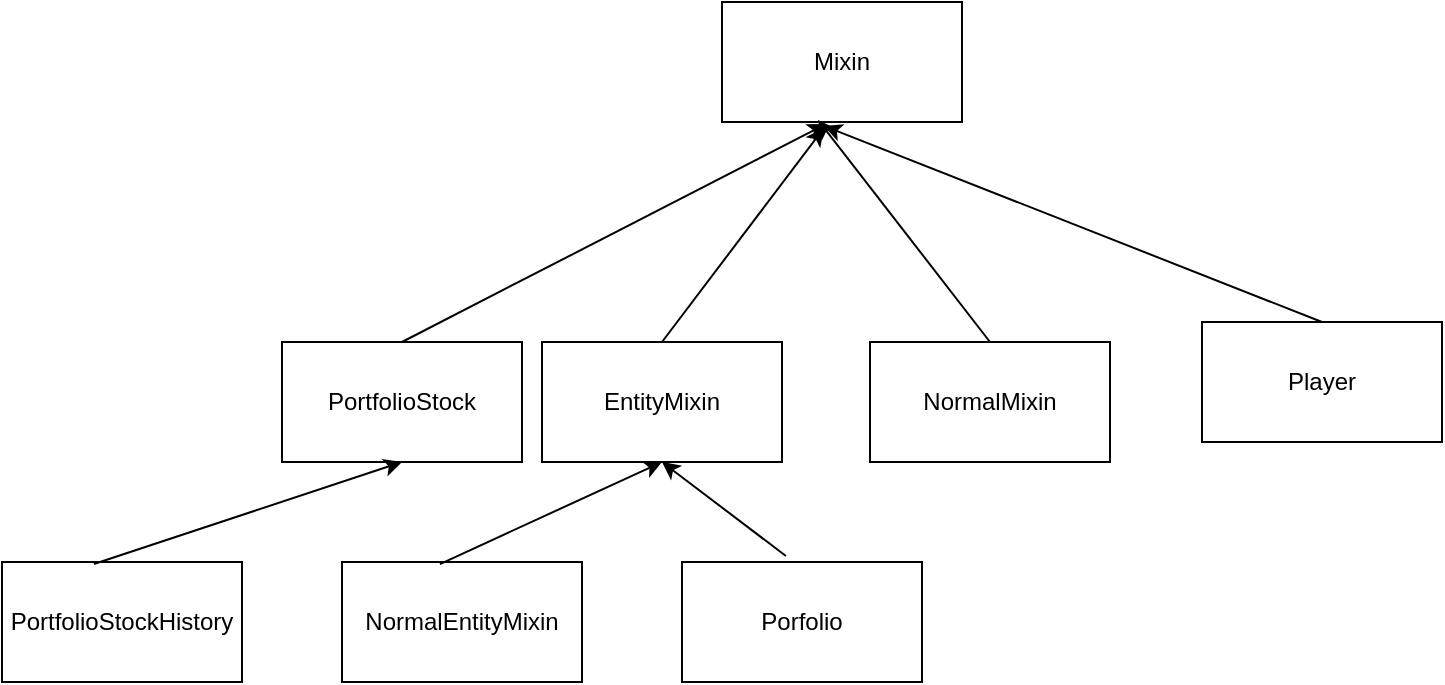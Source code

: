 <mxfile version="14.4.3" type="github">
  <diagram id="KzNmRiwHdIchwUXd6RwU" name="Page-1">
    <mxGraphModel dx="1102" dy="614" grid="1" gridSize="10" guides="1" tooltips="1" connect="1" arrows="1" fold="1" page="1" pageScale="1" pageWidth="827" pageHeight="1169" math="0" shadow="0">
      <root>
        <mxCell id="0" />
        <mxCell id="1" parent="0" />
        <mxCell id="p4EtuSkIxIJoAtjcQ_KK-1" value="Mixin" style="rounded=0;whiteSpace=wrap;html=1;" vertex="1" parent="1">
          <mxGeometry x="420" y="200" width="120" height="60" as="geometry" />
        </mxCell>
        <mxCell id="p4EtuSkIxIJoAtjcQ_KK-3" value="" style="endArrow=classic;html=1;entryX=0.433;entryY=1.017;entryDx=0;entryDy=0;entryPerimeter=0;exitX=0.5;exitY=0;exitDx=0;exitDy=0;" edge="1" parent="1" source="p4EtuSkIxIJoAtjcQ_KK-9" target="p4EtuSkIxIJoAtjcQ_KK-1">
          <mxGeometry width="50" height="50" relative="1" as="geometry">
            <mxPoint x="260" y="370" as="sourcePoint" />
            <mxPoint x="310" y="320" as="targetPoint" />
          </mxGeometry>
        </mxCell>
        <mxCell id="p4EtuSkIxIJoAtjcQ_KK-4" value="NormalMixin" style="rounded=0;whiteSpace=wrap;html=1;" vertex="1" parent="1">
          <mxGeometry x="494" y="370" width="120" height="60" as="geometry" />
        </mxCell>
        <mxCell id="p4EtuSkIxIJoAtjcQ_KK-5" value="Player" style="rounded=0;whiteSpace=wrap;html=1;" vertex="1" parent="1">
          <mxGeometry x="660" y="360" width="120" height="60" as="geometry" />
        </mxCell>
        <mxCell id="p4EtuSkIxIJoAtjcQ_KK-6" value="EntityMixin" style="rounded=0;whiteSpace=wrap;html=1;" vertex="1" parent="1">
          <mxGeometry x="330" y="370" width="120" height="60" as="geometry" />
        </mxCell>
        <mxCell id="p4EtuSkIxIJoAtjcQ_KK-7" value="NormalEntityMixin" style="rounded=0;whiteSpace=wrap;html=1;" vertex="1" parent="1">
          <mxGeometry x="230" y="480" width="120" height="60" as="geometry" />
        </mxCell>
        <mxCell id="p4EtuSkIxIJoAtjcQ_KK-8" value="Porfolio" style="rounded=0;whiteSpace=wrap;html=1;" vertex="1" parent="1">
          <mxGeometry x="400" y="480" width="120" height="60" as="geometry" />
        </mxCell>
        <mxCell id="p4EtuSkIxIJoAtjcQ_KK-9" value="PortfolioStock" style="rounded=0;whiteSpace=wrap;html=1;" vertex="1" parent="1">
          <mxGeometry x="200" y="370" width="120" height="60" as="geometry" />
        </mxCell>
        <mxCell id="p4EtuSkIxIJoAtjcQ_KK-10" value="" style="endArrow=classic;html=1;entryX=0.425;entryY=1.05;entryDx=0;entryDy=0;entryPerimeter=0;exitX=0.5;exitY=0;exitDx=0;exitDy=0;" edge="1" parent="1" source="p4EtuSkIxIJoAtjcQ_KK-6" target="p4EtuSkIxIJoAtjcQ_KK-1">
          <mxGeometry width="50" height="50" relative="1" as="geometry">
            <mxPoint x="270" y="380" as="sourcePoint" />
            <mxPoint x="556" y="341" as="targetPoint" />
          </mxGeometry>
        </mxCell>
        <mxCell id="p4EtuSkIxIJoAtjcQ_KK-11" value="" style="endArrow=classic;html=1;entryX=0.4;entryY=0.983;entryDx=0;entryDy=0;entryPerimeter=0;exitX=0.5;exitY=0;exitDx=0;exitDy=0;" edge="1" parent="1" source="p4EtuSkIxIJoAtjcQ_KK-4" target="p4EtuSkIxIJoAtjcQ_KK-1">
          <mxGeometry width="50" height="50" relative="1" as="geometry">
            <mxPoint x="280" y="390" as="sourcePoint" />
            <mxPoint x="565.96" y="351.02" as="targetPoint" />
          </mxGeometry>
        </mxCell>
        <mxCell id="p4EtuSkIxIJoAtjcQ_KK-12" value="" style="endArrow=classic;html=1;entryX=0.425;entryY=1.033;entryDx=0;entryDy=0;entryPerimeter=0;exitX=0.5;exitY=0;exitDx=0;exitDy=0;" edge="1" parent="1" source="p4EtuSkIxIJoAtjcQ_KK-5" target="p4EtuSkIxIJoAtjcQ_KK-1">
          <mxGeometry width="50" height="50" relative="1" as="geometry">
            <mxPoint x="290" y="400" as="sourcePoint" />
            <mxPoint x="575.96" y="361.02" as="targetPoint" />
          </mxGeometry>
        </mxCell>
        <mxCell id="p4EtuSkIxIJoAtjcQ_KK-13" value="" style="endArrow=classic;html=1;entryX=0.5;entryY=1;entryDx=0;entryDy=0;exitX=0.408;exitY=0.017;exitDx=0;exitDy=0;exitPerimeter=0;" edge="1" parent="1" source="p4EtuSkIxIJoAtjcQ_KK-7" target="p4EtuSkIxIJoAtjcQ_KK-6">
          <mxGeometry width="50" height="50" relative="1" as="geometry">
            <mxPoint x="300" y="410" as="sourcePoint" />
            <mxPoint x="585.96" y="371.02" as="targetPoint" />
          </mxGeometry>
        </mxCell>
        <mxCell id="p4EtuSkIxIJoAtjcQ_KK-14" value="" style="endArrow=classic;html=1;entryX=0.5;entryY=1;entryDx=0;entryDy=0;exitX=0.433;exitY=-0.05;exitDx=0;exitDy=0;exitPerimeter=0;" edge="1" parent="1" source="p4EtuSkIxIJoAtjcQ_KK-8" target="p4EtuSkIxIJoAtjcQ_KK-6">
          <mxGeometry width="50" height="50" relative="1" as="geometry">
            <mxPoint x="310" y="420" as="sourcePoint" />
            <mxPoint x="595.96" y="381.02" as="targetPoint" />
          </mxGeometry>
        </mxCell>
        <mxCell id="p4EtuSkIxIJoAtjcQ_KK-15" value="PortfolioStockHistory" style="rounded=0;whiteSpace=wrap;html=1;" vertex="1" parent="1">
          <mxGeometry x="60" y="480" width="120" height="60" as="geometry" />
        </mxCell>
        <mxCell id="p4EtuSkIxIJoAtjcQ_KK-16" value="" style="endArrow=classic;html=1;entryX=0.5;entryY=1;entryDx=0;entryDy=0;exitX=0.383;exitY=0.017;exitDx=0;exitDy=0;exitPerimeter=0;" edge="1" parent="1" source="p4EtuSkIxIJoAtjcQ_KK-15" target="p4EtuSkIxIJoAtjcQ_KK-9">
          <mxGeometry width="50" height="50" relative="1" as="geometry">
            <mxPoint x="100" y="470" as="sourcePoint" />
            <mxPoint x="150" y="420" as="targetPoint" />
          </mxGeometry>
        </mxCell>
      </root>
    </mxGraphModel>
  </diagram>
</mxfile>
